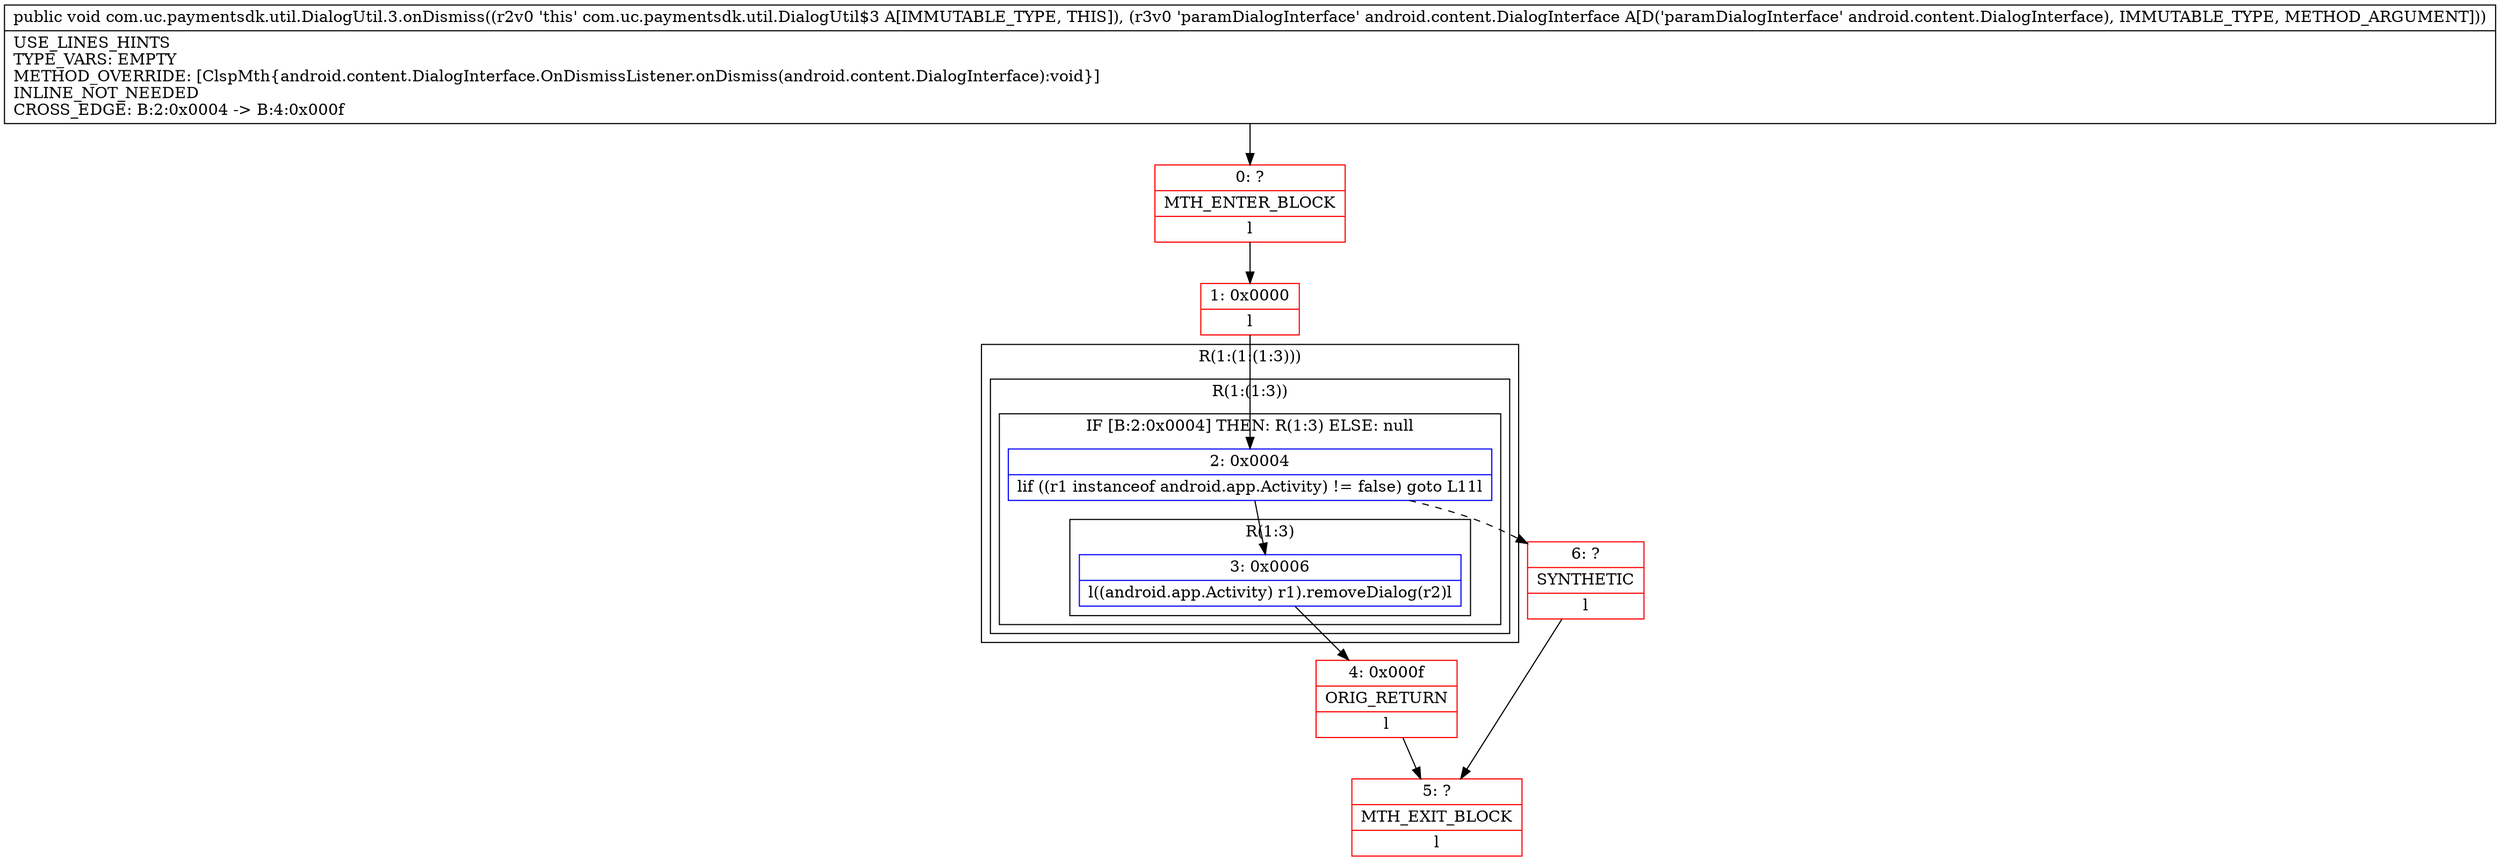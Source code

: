 digraph "CFG forcom.uc.paymentsdk.util.DialogUtil.3.onDismiss(Landroid\/content\/DialogInterface;)V" {
subgraph cluster_Region_2133075677 {
label = "R(1:(1:(1:3)))";
node [shape=record,color=blue];
subgraph cluster_Region_1095509417 {
label = "R(1:(1:3))";
node [shape=record,color=blue];
subgraph cluster_IfRegion_1214735482 {
label = "IF [B:2:0x0004] THEN: R(1:3) ELSE: null";
node [shape=record,color=blue];
Node_2 [shape=record,label="{2\:\ 0x0004|lif ((r1 instanceof android.app.Activity) != false) goto L11l}"];
subgraph cluster_Region_712633910 {
label = "R(1:3)";
node [shape=record,color=blue];
Node_3 [shape=record,label="{3\:\ 0x0006|l((android.app.Activity) r1).removeDialog(r2)l}"];
}
}
}
}
Node_0 [shape=record,color=red,label="{0\:\ ?|MTH_ENTER_BLOCK\l|l}"];
Node_1 [shape=record,color=red,label="{1\:\ 0x0000|l}"];
Node_4 [shape=record,color=red,label="{4\:\ 0x000f|ORIG_RETURN\l|l}"];
Node_5 [shape=record,color=red,label="{5\:\ ?|MTH_EXIT_BLOCK\l|l}"];
Node_6 [shape=record,color=red,label="{6\:\ ?|SYNTHETIC\l|l}"];
MethodNode[shape=record,label="{public void com.uc.paymentsdk.util.DialogUtil.3.onDismiss((r2v0 'this' com.uc.paymentsdk.util.DialogUtil$3 A[IMMUTABLE_TYPE, THIS]), (r3v0 'paramDialogInterface' android.content.DialogInterface A[D('paramDialogInterface' android.content.DialogInterface), IMMUTABLE_TYPE, METHOD_ARGUMENT]))  | USE_LINES_HINTS\lTYPE_VARS: EMPTY\lMETHOD_OVERRIDE: [ClspMth\{android.content.DialogInterface.OnDismissListener.onDismiss(android.content.DialogInterface):void\}]\lINLINE_NOT_NEEDED\lCROSS_EDGE: B:2:0x0004 \-\> B:4:0x000f\l}"];
MethodNode -> Node_0;
Node_2 -> Node_3;
Node_2 -> Node_6[style=dashed];
Node_3 -> Node_4;
Node_0 -> Node_1;
Node_1 -> Node_2;
Node_4 -> Node_5;
Node_6 -> Node_5;
}

